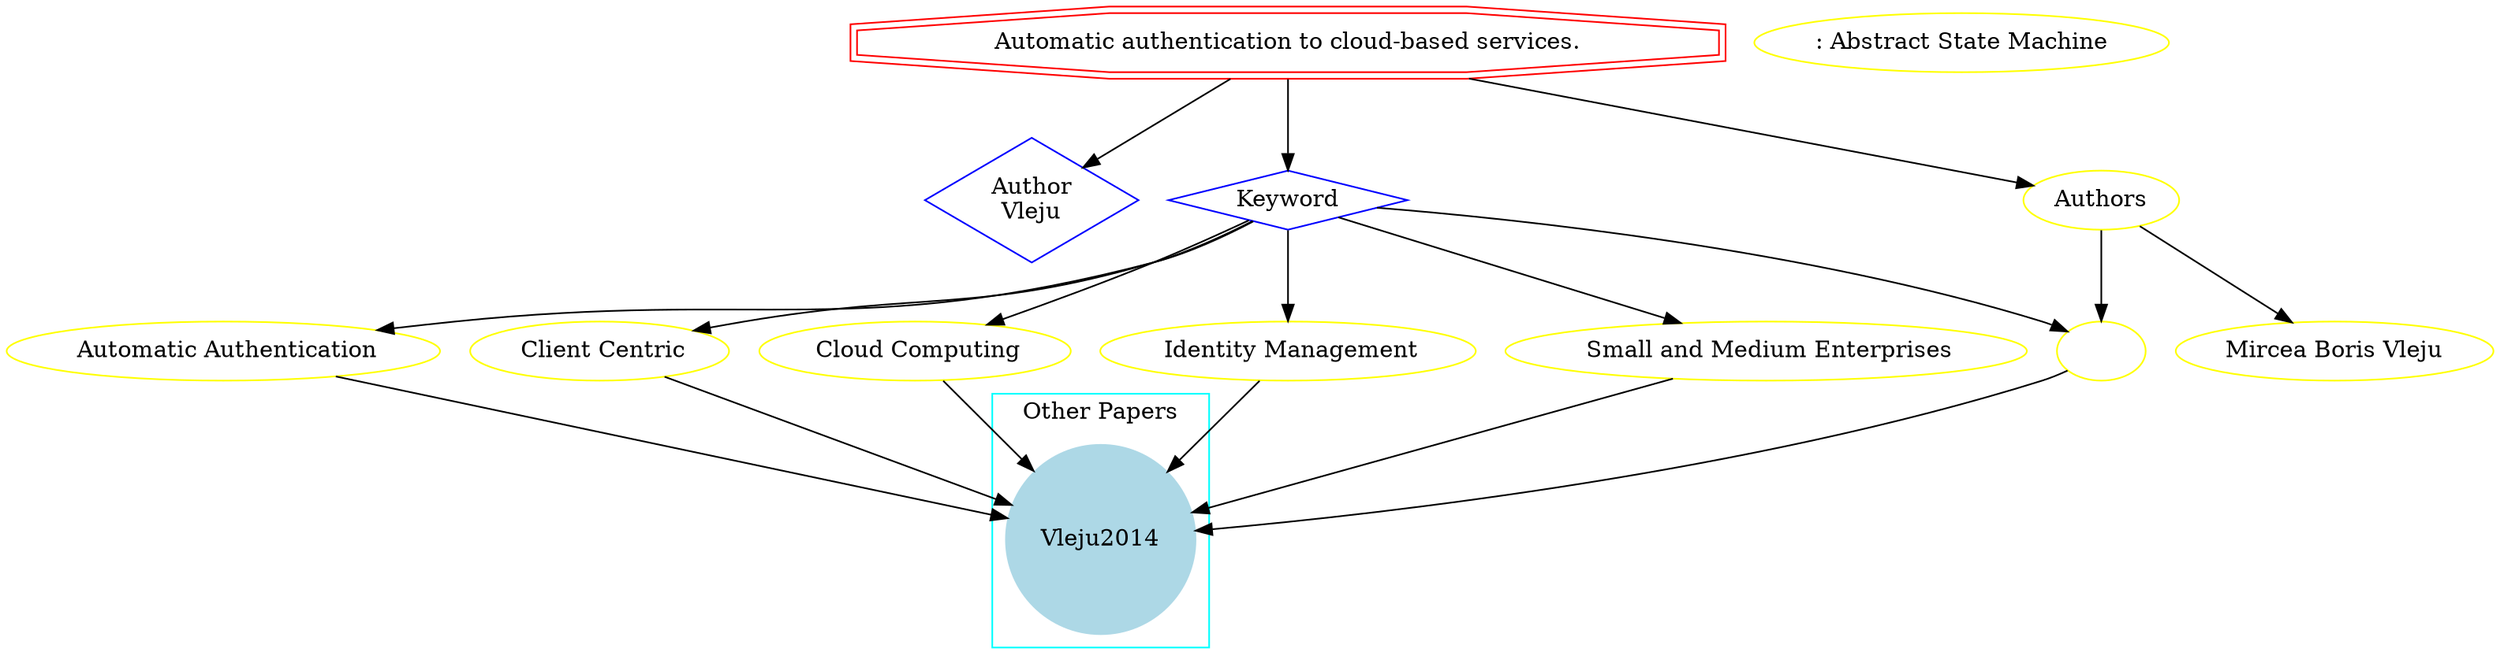 strict digraph mind_map80 {
	node [color=red shape=doubleoctagon]
	"Automatic authentication to cloud-based services."
	node [color=blue shape=diamond]
	"Author
Vleju"
	Keyword
	"Automatic authentication to cloud-based services." -> "Author
Vleju"
	"Automatic authentication to cloud-based services." -> Keyword
	node [color=yellow shape=ellipse]
	": Abstract State Machine"
	Keyword -> "":" Abstract State Machine"
	" Automatic Authentication"
	Keyword -> " Automatic Authentication"
	" Client Centric"
	Keyword -> " Client Centric"
	" Cloud Computing"
	Keyword -> " Cloud Computing"
	" Identity Management"
	Keyword -> " Identity Management"
	" Small and Medium Enterprises"
	Keyword -> " Small and Medium Enterprises"
	subgraph cluster_0 {
		node [style=filled]
		node [color=lightblue shape=circle]
		label="Other Papers"
		color=cyan
		Vleju2014
	}
	"":" Abstract State Machine" -> Vleju2014
	" Automatic Authentication" -> Vleju2014
	" Client Centric" -> Vleju2014
	" Cloud Computing" -> Vleju2014
	" Identity Management" -> Vleju2014
	" Small and Medium Enterprises" -> Vleju2014
	"Automatic authentication to cloud-based services." -> Authors
	Authors -> "Mircea Boris Vleju"
	Authors -> ""
}
